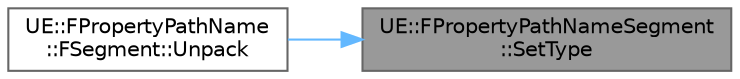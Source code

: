 digraph "UE::FPropertyPathNameSegment::SetType"
{
 // INTERACTIVE_SVG=YES
 // LATEX_PDF_SIZE
  bgcolor="transparent";
  edge [fontname=Helvetica,fontsize=10,labelfontname=Helvetica,labelfontsize=10];
  node [fontname=Helvetica,fontsize=10,shape=box,height=0.2,width=0.4];
  rankdir="RL";
  Node1 [id="Node000001",label="UE::FPropertyPathNameSegment\l::SetType",height=0.2,width=0.4,color="gray40", fillcolor="grey60", style="filled", fontcolor="black",tooltip=" "];
  Node1 -> Node2 [id="edge1_Node000001_Node000002",dir="back",color="steelblue1",style="solid",tooltip=" "];
  Node2 [id="Node000002",label="UE::FPropertyPathName\l::FSegment::Unpack",height=0.2,width=0.4,color="grey40", fillcolor="white", style="filled",URL="$de/d88/structUE_1_1FPropertyPathName_1_1FSegment.html#a90c5f15d9582d46da6d904c4e2ae1f5b",tooltip=" "];
}
